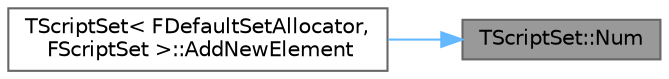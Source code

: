 digraph "TScriptSet::Num"
{
 // INTERACTIVE_SVG=YES
 // LATEX_PDF_SIZE
  bgcolor="transparent";
  edge [fontname=Helvetica,fontsize=10,labelfontname=Helvetica,labelfontsize=10];
  node [fontname=Helvetica,fontsize=10,shape=box,height=0.2,width=0.4];
  rankdir="RL";
  Node1 [id="Node000001",label="TScriptSet::Num",height=0.2,width=0.4,color="gray40", fillcolor="grey60", style="filled", fontcolor="black",tooltip=" "];
  Node1 -> Node2 [id="edge1_Node000001_Node000002",dir="back",color="steelblue1",style="solid",tooltip=" "];
  Node2 [id="Node000002",label="TScriptSet\< FDefaultSetAllocator,\l FScriptSet \>::AddNewElement",height=0.2,width=0.4,color="grey40", fillcolor="white", style="filled",URL="$d8/d49/classTScriptSet.html#a8770e1ef2aee6cba142f2682b2911bf7",tooltip=" "];
}
